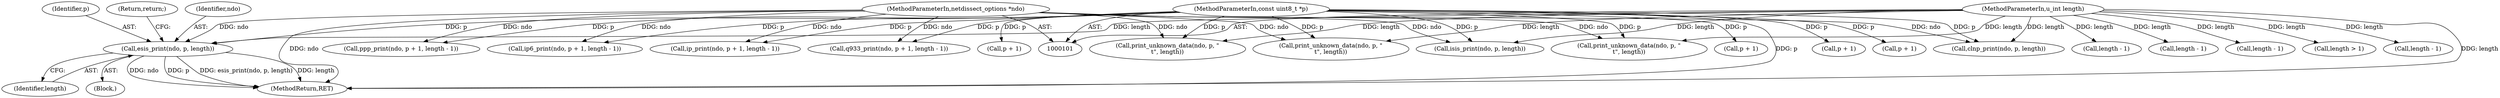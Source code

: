 digraph "0_tcpdump_1dcd10aceabbc03bf571ea32b892c522cbe923de_4@pointer" {
"1000152" [label="(Call,esis_print(ndo, p, length))"];
"1000102" [label="(MethodParameterIn,netdissect_options *ndo)"];
"1000103" [label="(MethodParameterIn,const uint8_t *p)"];
"1000104" [label="(MethodParameterIn,u_int length)"];
"1000145" [label="(Call,print_unknown_data(ndo, p, \"\n\t\", length))"];
"1000221" [label="(Call,length - 1)"];
"1000155" [label="(Identifier,length)"];
"1000218" [label="(Call,p + 1)"];
"1000186" [label="(Call,q933_print(ndo, p + 1, length - 1))"];
"1000188" [label="(Call,p + 1)"];
"1000196" [label="(Call,ip_print(ndo, p + 1, length - 1))"];
"1000211" [label="(Call,length - 1)"];
"1000137" [label="(Block,)"];
"1000208" [label="(Call,p + 1)"];
"1000261" [label="(MethodReturn,RET)"];
"1000206" [label="(Call,ip6_print(ndo, p + 1, length - 1))"];
"1000191" [label="(Call,length - 1)"];
"1000164" [label="(Call,print_unknown_data(ndo, p, \"\n\t\", length))"];
"1000152" [label="(Call,esis_print(ndo, p, length))"];
"1000160" [label="(Call,isis_print(ndo, p, length))"];
"1000154" [label="(Identifier,p)"];
"1000216" [label="(Call,ppp_print(ndo, p + 1, length - 1))"];
"1000104" [label="(MethodParameterIn,u_int length)"];
"1000252" [label="(Call,length > 1)"];
"1000156" [label="(Return,return;)"];
"1000255" [label="(Call,print_unknown_data(ndo, p, \"\n\t\", length))"];
"1000198" [label="(Call,p + 1)"];
"1000102" [label="(MethodParameterIn,netdissect_options *ndo)"];
"1000201" [label="(Call,length - 1)"];
"1000141" [label="(Call,clnp_print(ndo, p, length))"];
"1000103" [label="(MethodParameterIn,const uint8_t *p)"];
"1000153" [label="(Identifier,ndo)"];
"1000152" -> "1000137"  [label="AST: "];
"1000152" -> "1000155"  [label="CFG: "];
"1000153" -> "1000152"  [label="AST: "];
"1000154" -> "1000152"  [label="AST: "];
"1000155" -> "1000152"  [label="AST: "];
"1000156" -> "1000152"  [label="CFG: "];
"1000152" -> "1000261"  [label="DDG: esis_print(ndo, p, length)"];
"1000152" -> "1000261"  [label="DDG: length"];
"1000152" -> "1000261"  [label="DDG: ndo"];
"1000152" -> "1000261"  [label="DDG: p"];
"1000102" -> "1000152"  [label="DDG: ndo"];
"1000103" -> "1000152"  [label="DDG: p"];
"1000104" -> "1000152"  [label="DDG: length"];
"1000102" -> "1000101"  [label="AST: "];
"1000102" -> "1000261"  [label="DDG: ndo"];
"1000102" -> "1000141"  [label="DDG: ndo"];
"1000102" -> "1000145"  [label="DDG: ndo"];
"1000102" -> "1000160"  [label="DDG: ndo"];
"1000102" -> "1000164"  [label="DDG: ndo"];
"1000102" -> "1000186"  [label="DDG: ndo"];
"1000102" -> "1000196"  [label="DDG: ndo"];
"1000102" -> "1000206"  [label="DDG: ndo"];
"1000102" -> "1000216"  [label="DDG: ndo"];
"1000102" -> "1000255"  [label="DDG: ndo"];
"1000103" -> "1000101"  [label="AST: "];
"1000103" -> "1000261"  [label="DDG: p"];
"1000103" -> "1000141"  [label="DDG: p"];
"1000103" -> "1000145"  [label="DDG: p"];
"1000103" -> "1000160"  [label="DDG: p"];
"1000103" -> "1000164"  [label="DDG: p"];
"1000103" -> "1000186"  [label="DDG: p"];
"1000103" -> "1000188"  [label="DDG: p"];
"1000103" -> "1000196"  [label="DDG: p"];
"1000103" -> "1000198"  [label="DDG: p"];
"1000103" -> "1000206"  [label="DDG: p"];
"1000103" -> "1000208"  [label="DDG: p"];
"1000103" -> "1000216"  [label="DDG: p"];
"1000103" -> "1000218"  [label="DDG: p"];
"1000103" -> "1000255"  [label="DDG: p"];
"1000104" -> "1000101"  [label="AST: "];
"1000104" -> "1000261"  [label="DDG: length"];
"1000104" -> "1000141"  [label="DDG: length"];
"1000104" -> "1000145"  [label="DDG: length"];
"1000104" -> "1000160"  [label="DDG: length"];
"1000104" -> "1000164"  [label="DDG: length"];
"1000104" -> "1000191"  [label="DDG: length"];
"1000104" -> "1000201"  [label="DDG: length"];
"1000104" -> "1000211"  [label="DDG: length"];
"1000104" -> "1000221"  [label="DDG: length"];
"1000104" -> "1000252"  [label="DDG: length"];
"1000104" -> "1000255"  [label="DDG: length"];
}
